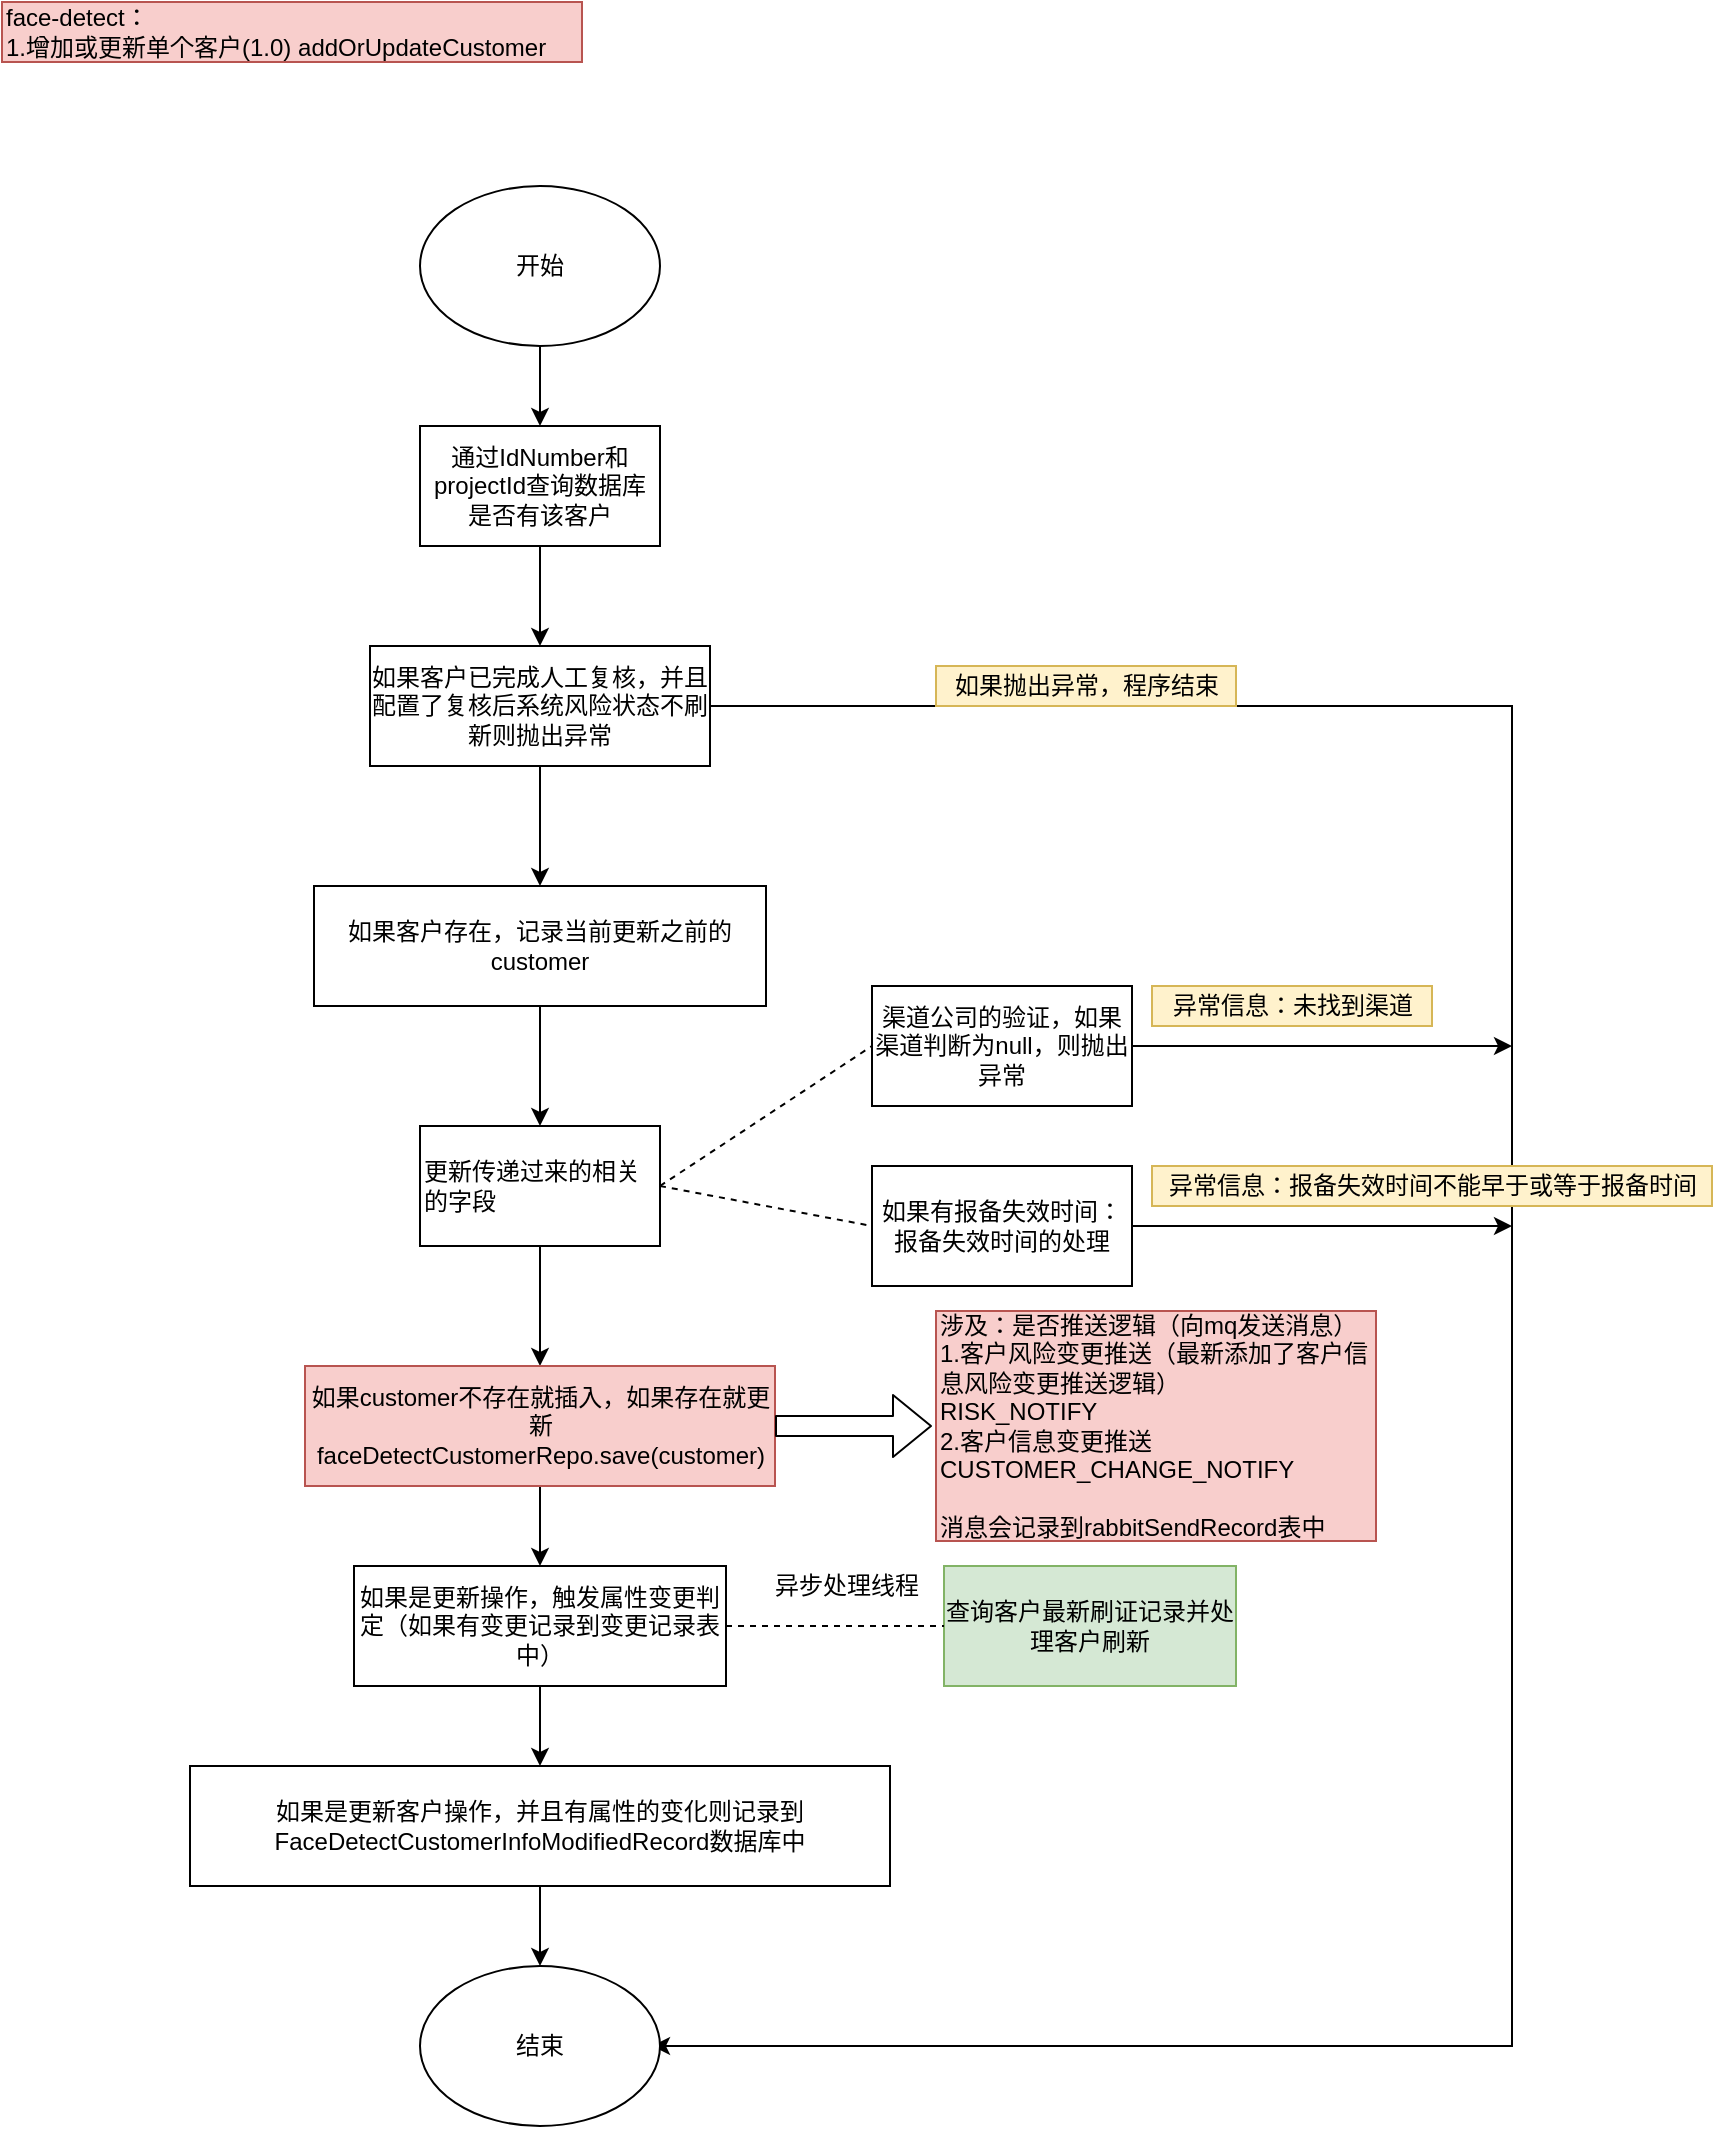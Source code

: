 <mxfile version="13.3.5" type="device"><diagram id="gnULe9RjbFAo0WuHUzhA" name="Page-1"><mxGraphModel dx="1422" dy="942" grid="1" gridSize="10" guides="1" tooltips="1" connect="1" arrows="1" fold="1" page="1" pageScale="1" pageWidth="827" pageHeight="1169" math="0" shadow="0"><root><mxCell id="0"/><mxCell id="1" parent="0"/><mxCell id="EMiURnJzrxUUckQfbYbo-10" style="edgeStyle=orthogonalEdgeStyle;rounded=0;orthogonalLoop=1;jettySize=auto;html=1;entryX=0.5;entryY=0;entryDx=0;entryDy=0;" parent="1" source="EMiURnJzrxUUckQfbYbo-1" target="EMiURnJzrxUUckQfbYbo-4" edge="1"><mxGeometry relative="1" as="geometry"/></mxCell><mxCell id="EMiURnJzrxUUckQfbYbo-1" value="开始" style="ellipse;whiteSpace=wrap;html=1;" parent="1" vertex="1"><mxGeometry x="354" y="170" width="120" height="80" as="geometry"/></mxCell><mxCell id="EMiURnJzrxUUckQfbYbo-2" value="face-detect：&lt;br&gt;1.增加或更新单个客户(1.0) addOrUpdateCustomer" style="text;html=1;align=left;verticalAlign=middle;resizable=0;points=[];autosize=1;fillColor=#f8cecc;strokeColor=#b85450;" parent="1" vertex="1"><mxGeometry x="145" y="78" width="290" height="30" as="geometry"/></mxCell><mxCell id="EMiURnJzrxUUckQfbYbo-6" style="edgeStyle=orthogonalEdgeStyle;rounded=0;orthogonalLoop=1;jettySize=auto;html=1;entryX=0.5;entryY=0;entryDx=0;entryDy=0;" parent="1" source="EMiURnJzrxUUckQfbYbo-4" target="EMiURnJzrxUUckQfbYbo-5" edge="1"><mxGeometry relative="1" as="geometry"/></mxCell><mxCell id="EMiURnJzrxUUckQfbYbo-4" value="通过IdNumber和projectId查询数据库是否有该客户" style="rounded=0;whiteSpace=wrap;html=1;" parent="1" vertex="1"><mxGeometry x="354" y="290" width="120" height="60" as="geometry"/></mxCell><mxCell id="EMiURnJzrxUUckQfbYbo-12" style="edgeStyle=orthogonalEdgeStyle;rounded=0;orthogonalLoop=1;jettySize=auto;html=1;entryX=0.5;entryY=0;entryDx=0;entryDy=0;" parent="1" source="EMiURnJzrxUUckQfbYbo-5" target="EMiURnJzrxUUckQfbYbo-11" edge="1"><mxGeometry relative="1" as="geometry"/></mxCell><mxCell id="Ny0a9cQtNO8CcML3qg9U-5" style="edgeStyle=orthogonalEdgeStyle;rounded=0;orthogonalLoop=1;jettySize=auto;html=1;" edge="1" parent="1" source="EMiURnJzrxUUckQfbYbo-5"><mxGeometry relative="1" as="geometry"><mxPoint x="470" y="1100" as="targetPoint"/><Array as="points"><mxPoint x="900" y="430"/><mxPoint x="900" y="1100"/></Array></mxGeometry></mxCell><mxCell id="EMiURnJzrxUUckQfbYbo-5" value="如果客户已完成人工复核，并且&lt;br&gt;配置了复核后系统风险状态不刷新则抛出异常" style="rounded=0;whiteSpace=wrap;html=1;" parent="1" vertex="1"><mxGeometry x="329" y="400" width="170" height="60" as="geometry"/></mxCell><mxCell id="EMiURnJzrxUUckQfbYbo-15" style="edgeStyle=orthogonalEdgeStyle;rounded=0;orthogonalLoop=1;jettySize=auto;html=1;entryX=0.5;entryY=0;entryDx=0;entryDy=0;" parent="1" source="EMiURnJzrxUUckQfbYbo-11" target="EMiURnJzrxUUckQfbYbo-13" edge="1"><mxGeometry relative="1" as="geometry"/></mxCell><mxCell id="EMiURnJzrxUUckQfbYbo-11" value="如果客户存在，记录当前更新之前的customer" style="rounded=0;whiteSpace=wrap;html=1;" parent="1" vertex="1"><mxGeometry x="301" y="520" width="226" height="60" as="geometry"/></mxCell><mxCell id="EMiURnJzrxUUckQfbYbo-18" style="edgeStyle=orthogonalEdgeStyle;rounded=0;orthogonalLoop=1;jettySize=auto;html=1;entryX=0.5;entryY=0;entryDx=0;entryDy=0;" parent="1" source="EMiURnJzrxUUckQfbYbo-13" target="EMiURnJzrxUUckQfbYbo-14" edge="1"><mxGeometry relative="1" as="geometry"/></mxCell><mxCell id="EMiURnJzrxUUckQfbYbo-13" value="更新传递过来的相关的字段&lt;br&gt;" style="rounded=0;whiteSpace=wrap;html=1;align=left;" parent="1" vertex="1"><mxGeometry x="354" y="640" width="120" height="60" as="geometry"/></mxCell><mxCell id="EMiURnJzrxUUckQfbYbo-22" style="edgeStyle=orthogonalEdgeStyle;rounded=0;orthogonalLoop=1;jettySize=auto;html=1;entryX=0.5;entryY=0;entryDx=0;entryDy=0;" parent="1" source="EMiURnJzrxUUckQfbYbo-14" target="EMiURnJzrxUUckQfbYbo-21" edge="1"><mxGeometry relative="1" as="geometry"/></mxCell><mxCell id="EMiURnJzrxUUckQfbYbo-14" value="如果customer不存在就插入，如果存在就更新&lt;br&gt;faceDetectCustomerRepo.save(customer)" style="rounded=0;whiteSpace=wrap;html=1;fillColor=#f8cecc;strokeColor=#b85450;" parent="1" vertex="1"><mxGeometry x="296.5" y="760" width="235" height="60" as="geometry"/></mxCell><mxCell id="EMiURnJzrxUUckQfbYbo-19" value="" style="shape=flexArrow;endArrow=classic;html=1;" parent="1" edge="1"><mxGeometry width="50" height="50" relative="1" as="geometry"><mxPoint x="531.5" y="790" as="sourcePoint"/><mxPoint x="610" y="790" as="targetPoint"/></mxGeometry></mxCell><mxCell id="EMiURnJzrxUUckQfbYbo-20" value="涉及：是否推送逻辑（向mq发送消息）&lt;br&gt;1.客户风险变更推送（最新添加了客户信息风险变更推送逻辑）&lt;br&gt;RISK_NOTIFY&lt;br&gt;2.客户信息变更推送&lt;br&gt;CUSTOMER_CHANGE_NOTIFY&lt;br&gt;&lt;br&gt;消息会记录到rabbitSendRecord表中" style="rounded=0;whiteSpace=wrap;html=1;fillColor=#f8cecc;strokeColor=#b85450;align=left;" parent="1" vertex="1"><mxGeometry x="612" y="732.5" width="220" height="115" as="geometry"/></mxCell><mxCell id="Ny0a9cQtNO8CcML3qg9U-14" value="" style="edgeStyle=orthogonalEdgeStyle;rounded=0;orthogonalLoop=1;jettySize=auto;html=1;" edge="1" parent="1" source="EMiURnJzrxUUckQfbYbo-21" target="Ny0a9cQtNO8CcML3qg9U-12"><mxGeometry relative="1" as="geometry"/></mxCell><mxCell id="EMiURnJzrxUUckQfbYbo-21" value="如果是更新操作，触发属性变更判定（如果有变更记录到变更记录表中）" style="rounded=0;whiteSpace=wrap;html=1;" parent="1" vertex="1"><mxGeometry x="321" y="860" width="186" height="60" as="geometry"/></mxCell><mxCell id="MV07sQP3oEM7eBwSHF9x-2" value="结束" style="ellipse;whiteSpace=wrap;html=1;" parent="1" vertex="1"><mxGeometry x="354" y="1060" width="120" height="80" as="geometry"/></mxCell><mxCell id="Ny0a9cQtNO8CcML3qg9U-24" style="edgeStyle=orthogonalEdgeStyle;rounded=0;orthogonalLoop=1;jettySize=auto;html=1;" edge="1" parent="1" source="Ny0a9cQtNO8CcML3qg9U-2"><mxGeometry relative="1" as="geometry"><mxPoint x="900" y="600" as="targetPoint"/></mxGeometry></mxCell><mxCell id="Ny0a9cQtNO8CcML3qg9U-2" value="渠道公司的验证，如果渠道判断为null，则抛出异常" style="rounded=0;whiteSpace=wrap;html=1;" vertex="1" parent="1"><mxGeometry x="580" y="570" width="130" height="60" as="geometry"/></mxCell><mxCell id="Ny0a9cQtNO8CcML3qg9U-6" value="如果抛出异常，程序结束" style="text;html=1;align=center;verticalAlign=middle;resizable=0;points=[];autosize=1;fillColor=#fff2cc;strokeColor=#d6b656;" vertex="1" parent="1"><mxGeometry x="612" y="410" width="150" height="20" as="geometry"/></mxCell><mxCell id="Ny0a9cQtNO8CcML3qg9U-7" value="查询客户最新刷证记录并处理客户刷新" style="rounded=0;whiteSpace=wrap;html=1;fillColor=#d5e8d4;strokeColor=#82b366;" vertex="1" parent="1"><mxGeometry x="616" y="860" width="146" height="60" as="geometry"/></mxCell><mxCell id="Ny0a9cQtNO8CcML3qg9U-8" value="" style="endArrow=none;dashed=1;html=1;exitX=1;exitY=0.5;exitDx=0;exitDy=0;entryX=0;entryY=0.5;entryDx=0;entryDy=0;" edge="1" parent="1" source="EMiURnJzrxUUckQfbYbo-21" target="Ny0a9cQtNO8CcML3qg9U-7"><mxGeometry width="50" height="50" relative="1" as="geometry"><mxPoint x="580" y="700" as="sourcePoint"/><mxPoint x="630" y="650" as="targetPoint"/></mxGeometry></mxCell><mxCell id="Ny0a9cQtNO8CcML3qg9U-9" value="异步处理线程" style="text;html=1;align=center;verticalAlign=middle;resizable=0;points=[];autosize=1;" vertex="1" parent="1"><mxGeometry x="522" y="860" width="90" height="20" as="geometry"/></mxCell><mxCell id="Ny0a9cQtNO8CcML3qg9U-10" value="异常信息：未找到渠道" style="text;html=1;align=center;verticalAlign=middle;resizable=0;points=[];autosize=1;fillColor=#fff2cc;strokeColor=#d6b656;" vertex="1" parent="1"><mxGeometry x="720" y="570" width="140" height="20" as="geometry"/></mxCell><mxCell id="Ny0a9cQtNO8CcML3qg9U-15" value="" style="edgeStyle=orthogonalEdgeStyle;rounded=0;orthogonalLoop=1;jettySize=auto;html=1;" edge="1" parent="1" source="Ny0a9cQtNO8CcML3qg9U-12" target="MV07sQP3oEM7eBwSHF9x-2"><mxGeometry relative="1" as="geometry"/></mxCell><mxCell id="Ny0a9cQtNO8CcML3qg9U-12" value="如果是更新客户操作，并且有属性的变化则记录到FaceDetectCustomerInfoModifiedRecord数据库中" style="rounded=0;whiteSpace=wrap;html=1;" vertex="1" parent="1"><mxGeometry x="239" y="960" width="350" height="60" as="geometry"/></mxCell><mxCell id="Ny0a9cQtNO8CcML3qg9U-23" style="edgeStyle=orthogonalEdgeStyle;rounded=0;orthogonalLoop=1;jettySize=auto;html=1;" edge="1" parent="1" source="Ny0a9cQtNO8CcML3qg9U-16"><mxGeometry relative="1" as="geometry"><mxPoint x="900" y="690" as="targetPoint"/></mxGeometry></mxCell><mxCell id="Ny0a9cQtNO8CcML3qg9U-16" value="如果有报备失效时间：&lt;br&gt;报备失效时间的处理" style="rounded=0;whiteSpace=wrap;html=1;" vertex="1" parent="1"><mxGeometry x="580" y="660" width="130" height="60" as="geometry"/></mxCell><mxCell id="Ny0a9cQtNO8CcML3qg9U-17" value="异常信息：报备失效时间不能早于或等于报备时间" style="text;html=1;align=center;verticalAlign=middle;resizable=0;points=[];autosize=1;fillColor=#fff2cc;strokeColor=#d6b656;" vertex="1" parent="1"><mxGeometry x="720" y="660" width="280" height="20" as="geometry"/></mxCell><mxCell id="Ny0a9cQtNO8CcML3qg9U-18" value="" style="endArrow=none;dashed=1;html=1;exitX=1;exitY=0.5;exitDx=0;exitDy=0;entryX=0;entryY=0.5;entryDx=0;entryDy=0;" edge="1" parent="1" source="EMiURnJzrxUUckQfbYbo-13" target="Ny0a9cQtNO8CcML3qg9U-2"><mxGeometry width="50" height="50" relative="1" as="geometry"><mxPoint x="499" y="660" as="sourcePoint"/><mxPoint x="549" y="610" as="targetPoint"/></mxGeometry></mxCell><mxCell id="Ny0a9cQtNO8CcML3qg9U-19" value="" style="endArrow=none;dashed=1;html=1;exitX=1;exitY=0.5;exitDx=0;exitDy=0;entryX=0;entryY=0.5;entryDx=0;entryDy=0;" edge="1" parent="1" source="EMiURnJzrxUUckQfbYbo-13" target="Ny0a9cQtNO8CcML3qg9U-16"><mxGeometry width="50" height="50" relative="1" as="geometry"><mxPoint x="507" y="695" as="sourcePoint"/><mxPoint x="557" y="645" as="targetPoint"/></mxGeometry></mxCell></root></mxGraphModel></diagram></mxfile>